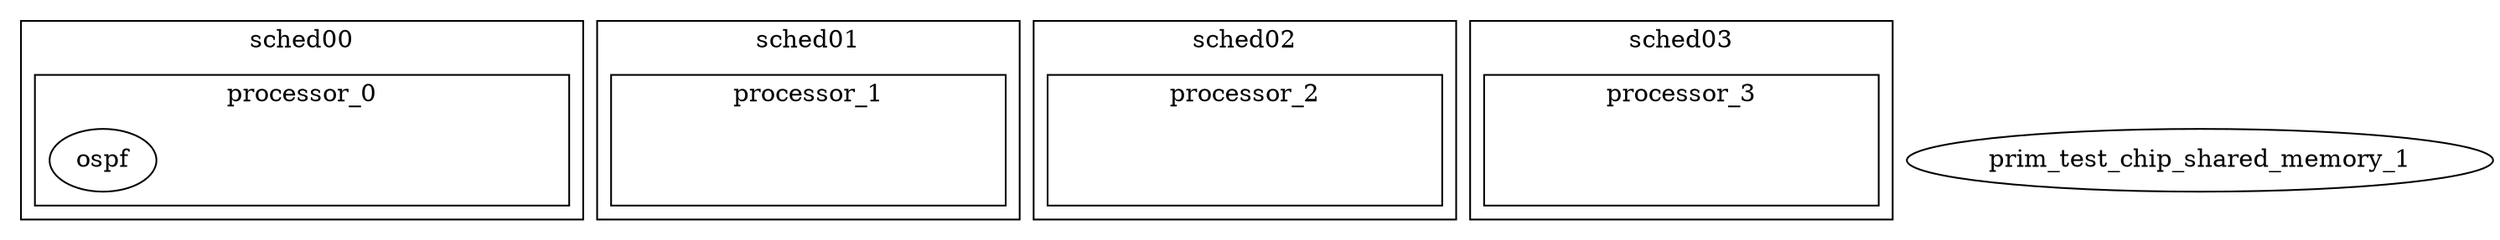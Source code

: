 digraph G {
subgraph cluster_scheduler_sched00 {
label=sched00;
subgraph cluster_processor_processor_0 {
label=processor_0;
dummy_processor_0 [style=invis];
process_ospf [label=ospf];
}

}

subgraph cluster_scheduler_sched01 {
label=sched01;
subgraph cluster_processor_processor_1 {
label=processor_1;
dummy_processor_1 [style=invis];
}

}

subgraph cluster_scheduler_sched02 {
label=sched02;
subgraph cluster_processor_processor_2 {
label=processor_2;
dummy_processor_2 [style=invis];
}

}

subgraph cluster_scheduler_sched03 {
label=sched03;
subgraph cluster_processor_processor_3 {
label=processor_3;
dummy_processor_3 [style=invis];
}

}

primitive_prim_test_chip_shared_memory_1 [label=prim_test_chip_shared_memory_1];
}

